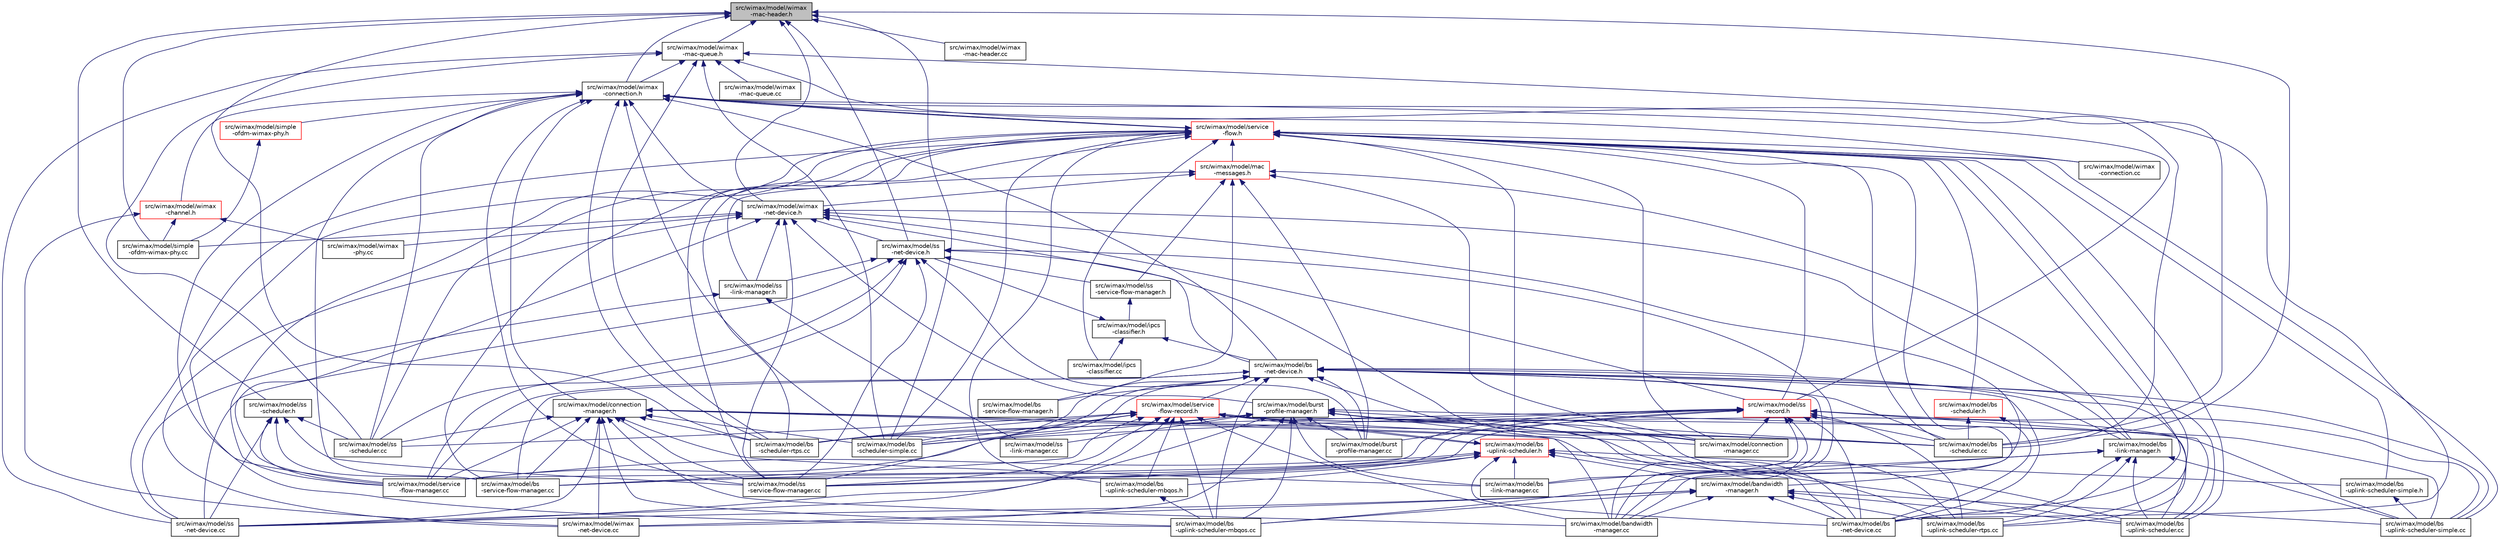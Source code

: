 digraph "src/wimax/model/wimax-mac-header.h"
{
 // LATEX_PDF_SIZE
  edge [fontname="Helvetica",fontsize="10",labelfontname="Helvetica",labelfontsize="10"];
  node [fontname="Helvetica",fontsize="10",shape=record];
  Node1 [label="src/wimax/model/wimax\l-mac-header.h",height=0.2,width=0.4,color="black", fillcolor="grey75", style="filled", fontcolor="black",tooltip=" "];
  Node1 -> Node2 [dir="back",color="midnightblue",fontsize="10",style="solid",fontname="Helvetica"];
  Node2 [label="src/wimax/model/bs\l-scheduler-rtps.cc",height=0.2,width=0.4,color="black", fillcolor="white", style="filled",URL="$bs-scheduler-rtps_8cc.html",tooltip=" "];
  Node1 -> Node3 [dir="back",color="midnightblue",fontsize="10",style="solid",fontname="Helvetica"];
  Node3 [label="src/wimax/model/bs\l-scheduler-simple.cc",height=0.2,width=0.4,color="black", fillcolor="white", style="filled",URL="$bs-scheduler-simple_8cc.html",tooltip=" "];
  Node1 -> Node4 [dir="back",color="midnightblue",fontsize="10",style="solid",fontname="Helvetica"];
  Node4 [label="src/wimax/model/bs\l-scheduler.cc",height=0.2,width=0.4,color="black", fillcolor="white", style="filled",URL="$bs-scheduler_8cc.html",tooltip=" "];
  Node1 -> Node5 [dir="back",color="midnightblue",fontsize="10",style="solid",fontname="Helvetica"];
  Node5 [label="src/wimax/model/simple\l-ofdm-wimax-phy.cc",height=0.2,width=0.4,color="black", fillcolor="white", style="filled",URL="$simple-ofdm-wimax-phy_8cc.html",tooltip=" "];
  Node1 -> Node6 [dir="back",color="midnightblue",fontsize="10",style="solid",fontname="Helvetica"];
  Node6 [label="src/wimax/model/ss\l-net-device.h",height=0.2,width=0.4,color="black", fillcolor="white", style="filled",URL="$ss-net-device_8h.html",tooltip=" "];
  Node6 -> Node7 [dir="back",color="midnightblue",fontsize="10",style="solid",fontname="Helvetica"];
  Node7 [label="src/wimax/model/bandwidth\l-manager.cc",height=0.2,width=0.4,color="black", fillcolor="white", style="filled",URL="$bandwidth-manager_8cc.html",tooltip=" "];
  Node6 -> Node8 [dir="back",color="midnightblue",fontsize="10",style="solid",fontname="Helvetica"];
  Node8 [label="src/wimax/model/burst\l-profile-manager.cc",height=0.2,width=0.4,color="black", fillcolor="white", style="filled",URL="$burst-profile-manager_8cc.html",tooltip=" "];
  Node6 -> Node9 [dir="back",color="midnightblue",fontsize="10",style="solid",fontname="Helvetica"];
  Node9 [label="src/wimax/model/connection\l-manager.cc",height=0.2,width=0.4,color="black", fillcolor="white", style="filled",URL="$connection-manager_8cc.html",tooltip=" "];
  Node6 -> Node10 [dir="back",color="midnightblue",fontsize="10",style="solid",fontname="Helvetica"];
  Node10 [label="src/wimax/model/service\l-flow-manager.cc",height=0.2,width=0.4,color="black", fillcolor="white", style="filled",URL="$service-flow-manager_8cc.html",tooltip=" "];
  Node6 -> Node11 [dir="back",color="midnightblue",fontsize="10",style="solid",fontname="Helvetica"];
  Node11 [label="src/wimax/model/ss\l-link-manager.h",height=0.2,width=0.4,color="black", fillcolor="white", style="filled",URL="$ss-link-manager_8h.html",tooltip=" "];
  Node11 -> Node12 [dir="back",color="midnightblue",fontsize="10",style="solid",fontname="Helvetica"];
  Node12 [label="src/wimax/model/ss\l-link-manager.cc",height=0.2,width=0.4,color="black", fillcolor="white", style="filled",URL="$ss-link-manager_8cc.html",tooltip=" "];
  Node11 -> Node13 [dir="back",color="midnightblue",fontsize="10",style="solid",fontname="Helvetica"];
  Node13 [label="src/wimax/model/ss\l-net-device.cc",height=0.2,width=0.4,color="black", fillcolor="white", style="filled",URL="$ss-net-device_8cc.html",tooltip=" "];
  Node6 -> Node13 [dir="back",color="midnightblue",fontsize="10",style="solid",fontname="Helvetica"];
  Node6 -> Node14 [dir="back",color="midnightblue",fontsize="10",style="solid",fontname="Helvetica"];
  Node14 [label="src/wimax/model/ss\l-scheduler.cc",height=0.2,width=0.4,color="black", fillcolor="white", style="filled",URL="$ss-scheduler_8cc.html",tooltip=" "];
  Node6 -> Node15 [dir="back",color="midnightblue",fontsize="10",style="solid",fontname="Helvetica"];
  Node15 [label="src/wimax/model/ss\l-service-flow-manager.cc",height=0.2,width=0.4,color="black", fillcolor="white", style="filled",URL="$ss-service-flow-manager_8cc.html",tooltip=" "];
  Node6 -> Node16 [dir="back",color="midnightblue",fontsize="10",style="solid",fontname="Helvetica"];
  Node16 [label="src/wimax/model/ss\l-service-flow-manager.h",height=0.2,width=0.4,color="black", fillcolor="white", style="filled",URL="$ss-service-flow-manager_8h.html",tooltip=" "];
  Node16 -> Node17 [dir="back",color="midnightblue",fontsize="10",style="solid",fontname="Helvetica"];
  Node17 [label="src/wimax/model/ipcs\l-classifier.h",height=0.2,width=0.4,color="black", fillcolor="white", style="filled",URL="$ipcs-classifier_8h.html",tooltip=" "];
  Node17 -> Node18 [dir="back",color="midnightblue",fontsize="10",style="solid",fontname="Helvetica"];
  Node18 [label="src/wimax/model/bs\l-net-device.h",height=0.2,width=0.4,color="black", fillcolor="white", style="filled",URL="$bs-net-device_8h.html",tooltip=" "];
  Node18 -> Node7 [dir="back",color="midnightblue",fontsize="10",style="solid",fontname="Helvetica"];
  Node18 -> Node19 [dir="back",color="midnightblue",fontsize="10",style="solid",fontname="Helvetica"];
  Node19 [label="src/wimax/model/bs\l-link-manager.h",height=0.2,width=0.4,color="black", fillcolor="white", style="filled",URL="$bs-link-manager_8h.html",tooltip=" "];
  Node19 -> Node20 [dir="back",color="midnightblue",fontsize="10",style="solid",fontname="Helvetica"];
  Node20 [label="src/wimax/model/bs\l-link-manager.cc",height=0.2,width=0.4,color="black", fillcolor="white", style="filled",URL="$bs-link-manager_8cc.html",tooltip=" "];
  Node19 -> Node21 [dir="back",color="midnightblue",fontsize="10",style="solid",fontname="Helvetica"];
  Node21 [label="src/wimax/model/bs\l-net-device.cc",height=0.2,width=0.4,color="black", fillcolor="white", style="filled",URL="$bs-net-device_8cc.html",tooltip=" "];
  Node19 -> Node22 [dir="back",color="midnightblue",fontsize="10",style="solid",fontname="Helvetica"];
  Node22 [label="src/wimax/model/bs\l-uplink-scheduler-mbqos.cc",height=0.2,width=0.4,color="black", fillcolor="white", style="filled",URL="$bs-uplink-scheduler-mbqos_8cc.html",tooltip=" "];
  Node19 -> Node23 [dir="back",color="midnightblue",fontsize="10",style="solid",fontname="Helvetica"];
  Node23 [label="src/wimax/model/bs\l-uplink-scheduler-rtps.cc",height=0.2,width=0.4,color="black", fillcolor="white", style="filled",URL="$bs-uplink-scheduler-rtps_8cc.html",tooltip=" "];
  Node19 -> Node24 [dir="back",color="midnightblue",fontsize="10",style="solid",fontname="Helvetica"];
  Node24 [label="src/wimax/model/bs\l-uplink-scheduler-simple.cc",height=0.2,width=0.4,color="black", fillcolor="white", style="filled",URL="$bs-uplink-scheduler-simple_8cc.html",tooltip=" "];
  Node19 -> Node25 [dir="back",color="midnightblue",fontsize="10",style="solid",fontname="Helvetica"];
  Node25 [label="src/wimax/model/bs\l-uplink-scheduler.cc",height=0.2,width=0.4,color="black", fillcolor="white", style="filled",URL="$bs-uplink-scheduler_8cc.html",tooltip=" "];
  Node18 -> Node21 [dir="back",color="midnightblue",fontsize="10",style="solid",fontname="Helvetica"];
  Node18 -> Node2 [dir="back",color="midnightblue",fontsize="10",style="solid",fontname="Helvetica"];
  Node18 -> Node3 [dir="back",color="midnightblue",fontsize="10",style="solid",fontname="Helvetica"];
  Node18 -> Node4 [dir="back",color="midnightblue",fontsize="10",style="solid",fontname="Helvetica"];
  Node18 -> Node26 [dir="back",color="midnightblue",fontsize="10",style="solid",fontname="Helvetica"];
  Node26 [label="src/wimax/model/bs\l-service-flow-manager.cc",height=0.2,width=0.4,color="black", fillcolor="white", style="filled",URL="$bs-service-flow-manager_8cc.html",tooltip=" "];
  Node18 -> Node27 [dir="back",color="midnightblue",fontsize="10",style="solid",fontname="Helvetica"];
  Node27 [label="src/wimax/model/bs\l-service-flow-manager.h",height=0.2,width=0.4,color="black", fillcolor="white", style="filled",URL="$bs-service-flow-manager_8h.html",tooltip=" "];
  Node18 -> Node22 [dir="back",color="midnightblue",fontsize="10",style="solid",fontname="Helvetica"];
  Node18 -> Node23 [dir="back",color="midnightblue",fontsize="10",style="solid",fontname="Helvetica"];
  Node18 -> Node24 [dir="back",color="midnightblue",fontsize="10",style="solid",fontname="Helvetica"];
  Node18 -> Node25 [dir="back",color="midnightblue",fontsize="10",style="solid",fontname="Helvetica"];
  Node18 -> Node8 [dir="back",color="midnightblue",fontsize="10",style="solid",fontname="Helvetica"];
  Node18 -> Node9 [dir="back",color="midnightblue",fontsize="10",style="solid",fontname="Helvetica"];
  Node18 -> Node10 [dir="back",color="midnightblue",fontsize="10",style="solid",fontname="Helvetica"];
  Node18 -> Node28 [dir="back",color="midnightblue",fontsize="10",style="solid",fontname="Helvetica"];
  Node28 [label="src/wimax/model/service\l-flow-record.h",height=0.2,width=0.4,color="red", fillcolor="white", style="filled",URL="$service-flow-record_8h.html",tooltip=" "];
  Node28 -> Node7 [dir="back",color="midnightblue",fontsize="10",style="solid",fontname="Helvetica"];
  Node28 -> Node2 [dir="back",color="midnightblue",fontsize="10",style="solid",fontname="Helvetica"];
  Node28 -> Node3 [dir="back",color="midnightblue",fontsize="10",style="solid",fontname="Helvetica"];
  Node28 -> Node4 [dir="back",color="midnightblue",fontsize="10",style="solid",fontname="Helvetica"];
  Node28 -> Node26 [dir="back",color="midnightblue",fontsize="10",style="solid",fontname="Helvetica"];
  Node28 -> Node22 [dir="back",color="midnightblue",fontsize="10",style="solid",fontname="Helvetica"];
  Node28 -> Node29 [dir="back",color="midnightblue",fontsize="10",style="solid",fontname="Helvetica"];
  Node29 [label="src/wimax/model/bs\l-uplink-scheduler-mbqos.h",height=0.2,width=0.4,color="black", fillcolor="white", style="filled",URL="$bs-uplink-scheduler-mbqos_8h.html",tooltip=" "];
  Node29 -> Node22 [dir="back",color="midnightblue",fontsize="10",style="solid",fontname="Helvetica"];
  Node28 -> Node23 [dir="back",color="midnightblue",fontsize="10",style="solid",fontname="Helvetica"];
  Node28 -> Node24 [dir="back",color="midnightblue",fontsize="10",style="solid",fontname="Helvetica"];
  Node28 -> Node25 [dir="back",color="midnightblue",fontsize="10",style="solid",fontname="Helvetica"];
  Node28 -> Node30 [dir="back",color="midnightblue",fontsize="10",style="solid",fontname="Helvetica"];
  Node30 [label="src/wimax/model/bs\l-uplink-scheduler.h",height=0.2,width=0.4,color="red", fillcolor="white", style="filled",URL="$bs-uplink-scheduler_8h.html",tooltip=" "];
  Node30 -> Node31 [dir="back",color="midnightblue",fontsize="10",style="solid",fontname="Helvetica"];
  Node31 [label="src/wimax/model/bandwidth\l-manager.h",height=0.2,width=0.4,color="black", fillcolor="white", style="filled",URL="$bandwidth-manager_8h.html",tooltip=" "];
  Node31 -> Node7 [dir="back",color="midnightblue",fontsize="10",style="solid",fontname="Helvetica"];
  Node31 -> Node21 [dir="back",color="midnightblue",fontsize="10",style="solid",fontname="Helvetica"];
  Node31 -> Node22 [dir="back",color="midnightblue",fontsize="10",style="solid",fontname="Helvetica"];
  Node31 -> Node23 [dir="back",color="midnightblue",fontsize="10",style="solid",fontname="Helvetica"];
  Node31 -> Node24 [dir="back",color="midnightblue",fontsize="10",style="solid",fontname="Helvetica"];
  Node31 -> Node25 [dir="back",color="midnightblue",fontsize="10",style="solid",fontname="Helvetica"];
  Node31 -> Node13 [dir="back",color="midnightblue",fontsize="10",style="solid",fontname="Helvetica"];
  Node31 -> Node32 [dir="back",color="midnightblue",fontsize="10",style="solid",fontname="Helvetica"];
  Node32 [label="src/wimax/model/wimax\l-net-device.cc",height=0.2,width=0.4,color="black", fillcolor="white", style="filled",URL="$wimax-net-device_8cc.html",tooltip=" "];
  Node30 -> Node20 [dir="back",color="midnightblue",fontsize="10",style="solid",fontname="Helvetica"];
  Node30 -> Node21 [dir="back",color="midnightblue",fontsize="10",style="solid",fontname="Helvetica"];
  Node30 -> Node26 [dir="back",color="midnightblue",fontsize="10",style="solid",fontname="Helvetica"];
  Node30 -> Node29 [dir="back",color="midnightblue",fontsize="10",style="solid",fontname="Helvetica"];
  Node30 -> Node34 [dir="back",color="midnightblue",fontsize="10",style="solid",fontname="Helvetica"];
  Node34 [label="src/wimax/model/bs\l-uplink-scheduler-simple.h",height=0.2,width=0.4,color="black", fillcolor="white", style="filled",URL="$bs-uplink-scheduler-simple_8h.html",tooltip=" "];
  Node34 -> Node24 [dir="back",color="midnightblue",fontsize="10",style="solid",fontname="Helvetica"];
  Node30 -> Node25 [dir="back",color="midnightblue",fontsize="10",style="solid",fontname="Helvetica"];
  Node30 -> Node10 [dir="back",color="midnightblue",fontsize="10",style="solid",fontname="Helvetica"];
  Node30 -> Node28 [dir="back",color="midnightblue",fontsize="10",style="solid",fontname="Helvetica"];
  Node30 -> Node15 [dir="back",color="midnightblue",fontsize="10",style="solid",fontname="Helvetica"];
  Node28 -> Node10 [dir="back",color="midnightblue",fontsize="10",style="solid",fontname="Helvetica"];
  Node28 -> Node13 [dir="back",color="midnightblue",fontsize="10",style="solid",fontname="Helvetica"];
  Node28 -> Node14 [dir="back",color="midnightblue",fontsize="10",style="solid",fontname="Helvetica"];
  Node28 -> Node15 [dir="back",color="midnightblue",fontsize="10",style="solid",fontname="Helvetica"];
  Node18 -> Node15 [dir="back",color="midnightblue",fontsize="10",style="solid",fontname="Helvetica"];
  Node17 -> Node39 [dir="back",color="midnightblue",fontsize="10",style="solid",fontname="Helvetica"];
  Node39 [label="src/wimax/model/ipcs\l-classifier.cc",height=0.2,width=0.4,color="black", fillcolor="white", style="filled",URL="$ipcs-classifier_8cc.html",tooltip=" "];
  Node17 -> Node6 [dir="back",color="midnightblue",fontsize="10",style="solid",fontname="Helvetica"];
  Node1 -> Node40 [dir="back",color="midnightblue",fontsize="10",style="solid",fontname="Helvetica"];
  Node40 [label="src/wimax/model/ss\l-scheduler.h",height=0.2,width=0.4,color="black", fillcolor="white", style="filled",URL="$ss-scheduler_8h.html",tooltip=" "];
  Node40 -> Node26 [dir="back",color="midnightblue",fontsize="10",style="solid",fontname="Helvetica"];
  Node40 -> Node10 [dir="back",color="midnightblue",fontsize="10",style="solid",fontname="Helvetica"];
  Node40 -> Node13 [dir="back",color="midnightblue",fontsize="10",style="solid",fontname="Helvetica"];
  Node40 -> Node14 [dir="back",color="midnightblue",fontsize="10",style="solid",fontname="Helvetica"];
  Node40 -> Node15 [dir="back",color="midnightblue",fontsize="10",style="solid",fontname="Helvetica"];
  Node1 -> Node41 [dir="back",color="midnightblue",fontsize="10",style="solid",fontname="Helvetica"];
  Node41 [label="src/wimax/model/wimax\l-connection.h",height=0.2,width=0.4,color="black", fillcolor="white", style="filled",URL="$wimax-connection_8h.html",tooltip=" "];
  Node41 -> Node18 [dir="back",color="midnightblue",fontsize="10",style="solid",fontname="Helvetica"];
  Node41 -> Node2 [dir="back",color="midnightblue",fontsize="10",style="solid",fontname="Helvetica"];
  Node41 -> Node3 [dir="back",color="midnightblue",fontsize="10",style="solid",fontname="Helvetica"];
  Node41 -> Node4 [dir="back",color="midnightblue",fontsize="10",style="solid",fontname="Helvetica"];
  Node41 -> Node26 [dir="back",color="midnightblue",fontsize="10",style="solid",fontname="Helvetica"];
  Node41 -> Node42 [dir="back",color="midnightblue",fontsize="10",style="solid",fontname="Helvetica"];
  Node42 [label="src/wimax/model/connection\l-manager.h",height=0.2,width=0.4,color="black", fillcolor="white", style="filled",URL="$connection-manager_8h.html",tooltip=" "];
  Node42 -> Node7 [dir="back",color="midnightblue",fontsize="10",style="solid",fontname="Helvetica"];
  Node42 -> Node20 [dir="back",color="midnightblue",fontsize="10",style="solid",fontname="Helvetica"];
  Node42 -> Node21 [dir="back",color="midnightblue",fontsize="10",style="solid",fontname="Helvetica"];
  Node42 -> Node2 [dir="back",color="midnightblue",fontsize="10",style="solid",fontname="Helvetica"];
  Node42 -> Node3 [dir="back",color="midnightblue",fontsize="10",style="solid",fontname="Helvetica"];
  Node42 -> Node4 [dir="back",color="midnightblue",fontsize="10",style="solid",fontname="Helvetica"];
  Node42 -> Node26 [dir="back",color="midnightblue",fontsize="10",style="solid",fontname="Helvetica"];
  Node42 -> Node22 [dir="back",color="midnightblue",fontsize="10",style="solid",fontname="Helvetica"];
  Node42 -> Node9 [dir="back",color="midnightblue",fontsize="10",style="solid",fontname="Helvetica"];
  Node42 -> Node10 [dir="back",color="midnightblue",fontsize="10",style="solid",fontname="Helvetica"];
  Node42 -> Node13 [dir="back",color="midnightblue",fontsize="10",style="solid",fontname="Helvetica"];
  Node42 -> Node14 [dir="back",color="midnightblue",fontsize="10",style="solid",fontname="Helvetica"];
  Node42 -> Node15 [dir="back",color="midnightblue",fontsize="10",style="solid",fontname="Helvetica"];
  Node42 -> Node32 [dir="back",color="midnightblue",fontsize="10",style="solid",fontname="Helvetica"];
  Node41 -> Node10 [dir="back",color="midnightblue",fontsize="10",style="solid",fontname="Helvetica"];
  Node41 -> Node43 [dir="back",color="midnightblue",fontsize="10",style="solid",fontname="Helvetica"];
  Node43 [label="src/wimax/model/service\l-flow.h",height=0.2,width=0.4,color="red", fillcolor="white", style="filled",URL="$service-flow_8h.html",tooltip=" "];
  Node43 -> Node7 [dir="back",color="midnightblue",fontsize="10",style="solid",fontname="Helvetica"];
  Node43 -> Node21 [dir="back",color="midnightblue",fontsize="10",style="solid",fontname="Helvetica"];
  Node43 -> Node2 [dir="back",color="midnightblue",fontsize="10",style="solid",fontname="Helvetica"];
  Node43 -> Node3 [dir="back",color="midnightblue",fontsize="10",style="solid",fontname="Helvetica"];
  Node43 -> Node4 [dir="back",color="midnightblue",fontsize="10",style="solid",fontname="Helvetica"];
  Node43 -> Node44 [dir="back",color="midnightblue",fontsize="10",style="solid",fontname="Helvetica"];
  Node44 [label="src/wimax/model/bs\l-scheduler.h",height=0.2,width=0.4,color="red", fillcolor="white", style="filled",URL="$bs-scheduler_8h.html",tooltip=" "];
  Node44 -> Node21 [dir="back",color="midnightblue",fontsize="10",style="solid",fontname="Helvetica"];
  Node44 -> Node4 [dir="back",color="midnightblue",fontsize="10",style="solid",fontname="Helvetica"];
  Node43 -> Node26 [dir="back",color="midnightblue",fontsize="10",style="solid",fontname="Helvetica"];
  Node43 -> Node22 [dir="back",color="midnightblue",fontsize="10",style="solid",fontname="Helvetica"];
  Node43 -> Node29 [dir="back",color="midnightblue",fontsize="10",style="solid",fontname="Helvetica"];
  Node43 -> Node23 [dir="back",color="midnightblue",fontsize="10",style="solid",fontname="Helvetica"];
  Node43 -> Node24 [dir="back",color="midnightblue",fontsize="10",style="solid",fontname="Helvetica"];
  Node43 -> Node34 [dir="back",color="midnightblue",fontsize="10",style="solid",fontname="Helvetica"];
  Node43 -> Node25 [dir="back",color="midnightblue",fontsize="10",style="solid",fontname="Helvetica"];
  Node43 -> Node30 [dir="back",color="midnightblue",fontsize="10",style="solid",fontname="Helvetica"];
  Node43 -> Node9 [dir="back",color="midnightblue",fontsize="10",style="solid",fontname="Helvetica"];
  Node43 -> Node39 [dir="back",color="midnightblue",fontsize="10",style="solid",fontname="Helvetica"];
  Node43 -> Node47 [dir="back",color="midnightblue",fontsize="10",style="solid",fontname="Helvetica"];
  Node47 [label="src/wimax/model/mac\l-messages.h",height=0.2,width=0.4,color="red", fillcolor="white", style="filled",URL="$mac-messages_8h.html",tooltip=" "];
  Node47 -> Node19 [dir="back",color="midnightblue",fontsize="10",style="solid",fontname="Helvetica"];
  Node47 -> Node27 [dir="back",color="midnightblue",fontsize="10",style="solid",fontname="Helvetica"];
  Node47 -> Node8 [dir="back",color="midnightblue",fontsize="10",style="solid",fontname="Helvetica"];
  Node47 -> Node9 [dir="back",color="midnightblue",fontsize="10",style="solid",fontname="Helvetica"];
  Node47 -> Node11 [dir="back",color="midnightblue",fontsize="10",style="solid",fontname="Helvetica"];
  Node47 -> Node16 [dir="back",color="midnightblue",fontsize="10",style="solid",fontname="Helvetica"];
  Node47 -> Node50 [dir="back",color="midnightblue",fontsize="10",style="solid",fontname="Helvetica"];
  Node50 [label="src/wimax/model/wimax\l-net-device.h",height=0.2,width=0.4,color="black", fillcolor="white", style="filled",URL="$wimax-net-device_8h.html",tooltip=" "];
  Node50 -> Node31 [dir="back",color="midnightblue",fontsize="10",style="solid",fontname="Helvetica"];
  Node50 -> Node19 [dir="back",color="midnightblue",fontsize="10",style="solid",fontname="Helvetica"];
  Node50 -> Node18 [dir="back",color="midnightblue",fontsize="10",style="solid",fontname="Helvetica"];
  Node50 -> Node51 [dir="back",color="midnightblue",fontsize="10",style="solid",fontname="Helvetica"];
  Node51 [label="src/wimax/model/burst\l-profile-manager.h",height=0.2,width=0.4,color="black", fillcolor="white", style="filled",URL="$burst-profile-manager_8h.html",tooltip=" "];
  Node51 -> Node7 [dir="back",color="midnightblue",fontsize="10",style="solid",fontname="Helvetica"];
  Node51 -> Node20 [dir="back",color="midnightblue",fontsize="10",style="solid",fontname="Helvetica"];
  Node51 -> Node21 [dir="back",color="midnightblue",fontsize="10",style="solid",fontname="Helvetica"];
  Node51 -> Node2 [dir="back",color="midnightblue",fontsize="10",style="solid",fontname="Helvetica"];
  Node51 -> Node3 [dir="back",color="midnightblue",fontsize="10",style="solid",fontname="Helvetica"];
  Node51 -> Node4 [dir="back",color="midnightblue",fontsize="10",style="solid",fontname="Helvetica"];
  Node51 -> Node22 [dir="back",color="midnightblue",fontsize="10",style="solid",fontname="Helvetica"];
  Node51 -> Node23 [dir="back",color="midnightblue",fontsize="10",style="solid",fontname="Helvetica"];
  Node51 -> Node24 [dir="back",color="midnightblue",fontsize="10",style="solid",fontname="Helvetica"];
  Node51 -> Node25 [dir="back",color="midnightblue",fontsize="10",style="solid",fontname="Helvetica"];
  Node51 -> Node8 [dir="back",color="midnightblue",fontsize="10",style="solid",fontname="Helvetica"];
  Node51 -> Node12 [dir="back",color="midnightblue",fontsize="10",style="solid",fontname="Helvetica"];
  Node51 -> Node13 [dir="back",color="midnightblue",fontsize="10",style="solid",fontname="Helvetica"];
  Node51 -> Node32 [dir="back",color="midnightblue",fontsize="10",style="solid",fontname="Helvetica"];
  Node50 -> Node10 [dir="back",color="midnightblue",fontsize="10",style="solid",fontname="Helvetica"];
  Node50 -> Node5 [dir="back",color="midnightblue",fontsize="10",style="solid",fontname="Helvetica"];
  Node50 -> Node11 [dir="back",color="midnightblue",fontsize="10",style="solid",fontname="Helvetica"];
  Node50 -> Node6 [dir="back",color="midnightblue",fontsize="10",style="solid",fontname="Helvetica"];
  Node50 -> Node52 [dir="back",color="midnightblue",fontsize="10",style="solid",fontname="Helvetica"];
  Node52 [label="src/wimax/model/ss\l-record.h",height=0.2,width=0.4,color="red", fillcolor="white", style="filled",URL="$ss-record_8h.html",tooltip=" "];
  Node52 -> Node7 [dir="back",color="midnightblue",fontsize="10",style="solid",fontname="Helvetica"];
  Node52 -> Node20 [dir="back",color="midnightblue",fontsize="10",style="solid",fontname="Helvetica"];
  Node52 -> Node21 [dir="back",color="midnightblue",fontsize="10",style="solid",fontname="Helvetica"];
  Node52 -> Node2 [dir="back",color="midnightblue",fontsize="10",style="solid",fontname="Helvetica"];
  Node52 -> Node3 [dir="back",color="midnightblue",fontsize="10",style="solid",fontname="Helvetica"];
  Node52 -> Node4 [dir="back",color="midnightblue",fontsize="10",style="solid",fontname="Helvetica"];
  Node52 -> Node26 [dir="back",color="midnightblue",fontsize="10",style="solid",fontname="Helvetica"];
  Node52 -> Node23 [dir="back",color="midnightblue",fontsize="10",style="solid",fontname="Helvetica"];
  Node52 -> Node24 [dir="back",color="midnightblue",fontsize="10",style="solid",fontname="Helvetica"];
  Node52 -> Node25 [dir="back",color="midnightblue",fontsize="10",style="solid",fontname="Helvetica"];
  Node52 -> Node8 [dir="back",color="midnightblue",fontsize="10",style="solid",fontname="Helvetica"];
  Node52 -> Node9 [dir="back",color="midnightblue",fontsize="10",style="solid",fontname="Helvetica"];
  Node52 -> Node10 [dir="back",color="midnightblue",fontsize="10",style="solid",fontname="Helvetica"];
  Node52 -> Node15 [dir="back",color="midnightblue",fontsize="10",style="solid",fontname="Helvetica"];
  Node50 -> Node15 [dir="back",color="midnightblue",fontsize="10",style="solid",fontname="Helvetica"];
  Node50 -> Node32 [dir="back",color="midnightblue",fontsize="10",style="solid",fontname="Helvetica"];
  Node50 -> Node56 [dir="back",color="midnightblue",fontsize="10",style="solid",fontname="Helvetica"];
  Node56 [label="src/wimax/model/wimax\l-phy.cc",height=0.2,width=0.4,color="black", fillcolor="white", style="filled",URL="$wimax-phy_8cc.html",tooltip=" "];
  Node43 -> Node10 [dir="back",color="midnightblue",fontsize="10",style="solid",fontname="Helvetica"];
  Node43 -> Node13 [dir="back",color="midnightblue",fontsize="10",style="solid",fontname="Helvetica"];
  Node43 -> Node52 [dir="back",color="midnightblue",fontsize="10",style="solid",fontname="Helvetica"];
  Node43 -> Node14 [dir="back",color="midnightblue",fontsize="10",style="solid",fontname="Helvetica"];
  Node43 -> Node15 [dir="back",color="midnightblue",fontsize="10",style="solid",fontname="Helvetica"];
  Node43 -> Node57 [dir="back",color="midnightblue",fontsize="10",style="solid",fontname="Helvetica"];
  Node57 [label="src/wimax/model/wimax\l-connection.cc",height=0.2,width=0.4,color="black", fillcolor="white", style="filled",URL="$wimax-connection_8cc.html",tooltip=" "];
  Node43 -> Node41 [dir="back",color="midnightblue",fontsize="10",style="solid",fontname="Helvetica"];
  Node41 -> Node58 [dir="back",color="midnightblue",fontsize="10",style="solid",fontname="Helvetica"];
  Node58 [label="src/wimax/model/simple\l-ofdm-wimax-phy.h",height=0.2,width=0.4,color="red", fillcolor="white", style="filled",URL="$simple-ofdm-wimax-phy_8h.html",tooltip=" "];
  Node58 -> Node5 [dir="back",color="midnightblue",fontsize="10",style="solid",fontname="Helvetica"];
  Node41 -> Node52 [dir="back",color="midnightblue",fontsize="10",style="solid",fontname="Helvetica"];
  Node41 -> Node14 [dir="back",color="midnightblue",fontsize="10",style="solid",fontname="Helvetica"];
  Node41 -> Node15 [dir="back",color="midnightblue",fontsize="10",style="solid",fontname="Helvetica"];
  Node41 -> Node61 [dir="back",color="midnightblue",fontsize="10",style="solid",fontname="Helvetica"];
  Node61 [label="src/wimax/model/wimax\l-channel.h",height=0.2,width=0.4,color="red", fillcolor="white", style="filled",URL="$wimax-channel_8h.html",tooltip=" "];
  Node61 -> Node5 [dir="back",color="midnightblue",fontsize="10",style="solid",fontname="Helvetica"];
  Node61 -> Node32 [dir="back",color="midnightblue",fontsize="10",style="solid",fontname="Helvetica"];
  Node61 -> Node56 [dir="back",color="midnightblue",fontsize="10",style="solid",fontname="Helvetica"];
  Node41 -> Node57 [dir="back",color="midnightblue",fontsize="10",style="solid",fontname="Helvetica"];
  Node41 -> Node50 [dir="back",color="midnightblue",fontsize="10",style="solid",fontname="Helvetica"];
  Node1 -> Node65 [dir="back",color="midnightblue",fontsize="10",style="solid",fontname="Helvetica"];
  Node65 [label="src/wimax/model/wimax\l-mac-header.cc",height=0.2,width=0.4,color="black", fillcolor="white", style="filled",URL="$wimax-mac-header_8cc.html",tooltip=" "];
  Node1 -> Node66 [dir="back",color="midnightblue",fontsize="10",style="solid",fontname="Helvetica"];
  Node66 [label="src/wimax/model/wimax\l-mac-queue.h",height=0.2,width=0.4,color="black", fillcolor="white", style="filled",URL="$wimax-mac-queue_8h.html",tooltip=" "];
  Node66 -> Node21 [dir="back",color="midnightblue",fontsize="10",style="solid",fontname="Helvetica"];
  Node66 -> Node2 [dir="back",color="midnightblue",fontsize="10",style="solid",fontname="Helvetica"];
  Node66 -> Node3 [dir="back",color="midnightblue",fontsize="10",style="solid",fontname="Helvetica"];
  Node66 -> Node4 [dir="back",color="midnightblue",fontsize="10",style="solid",fontname="Helvetica"];
  Node66 -> Node13 [dir="back",color="midnightblue",fontsize="10",style="solid",fontname="Helvetica"];
  Node66 -> Node14 [dir="back",color="midnightblue",fontsize="10",style="solid",fontname="Helvetica"];
  Node66 -> Node41 [dir="back",color="midnightblue",fontsize="10",style="solid",fontname="Helvetica"];
  Node66 -> Node67 [dir="back",color="midnightblue",fontsize="10",style="solid",fontname="Helvetica"];
  Node67 [label="src/wimax/model/wimax\l-mac-queue.cc",height=0.2,width=0.4,color="black", fillcolor="white", style="filled",URL="$wimax-mac-queue_8cc.html",tooltip=" "];
  Node1 -> Node50 [dir="back",color="midnightblue",fontsize="10",style="solid",fontname="Helvetica"];
}
